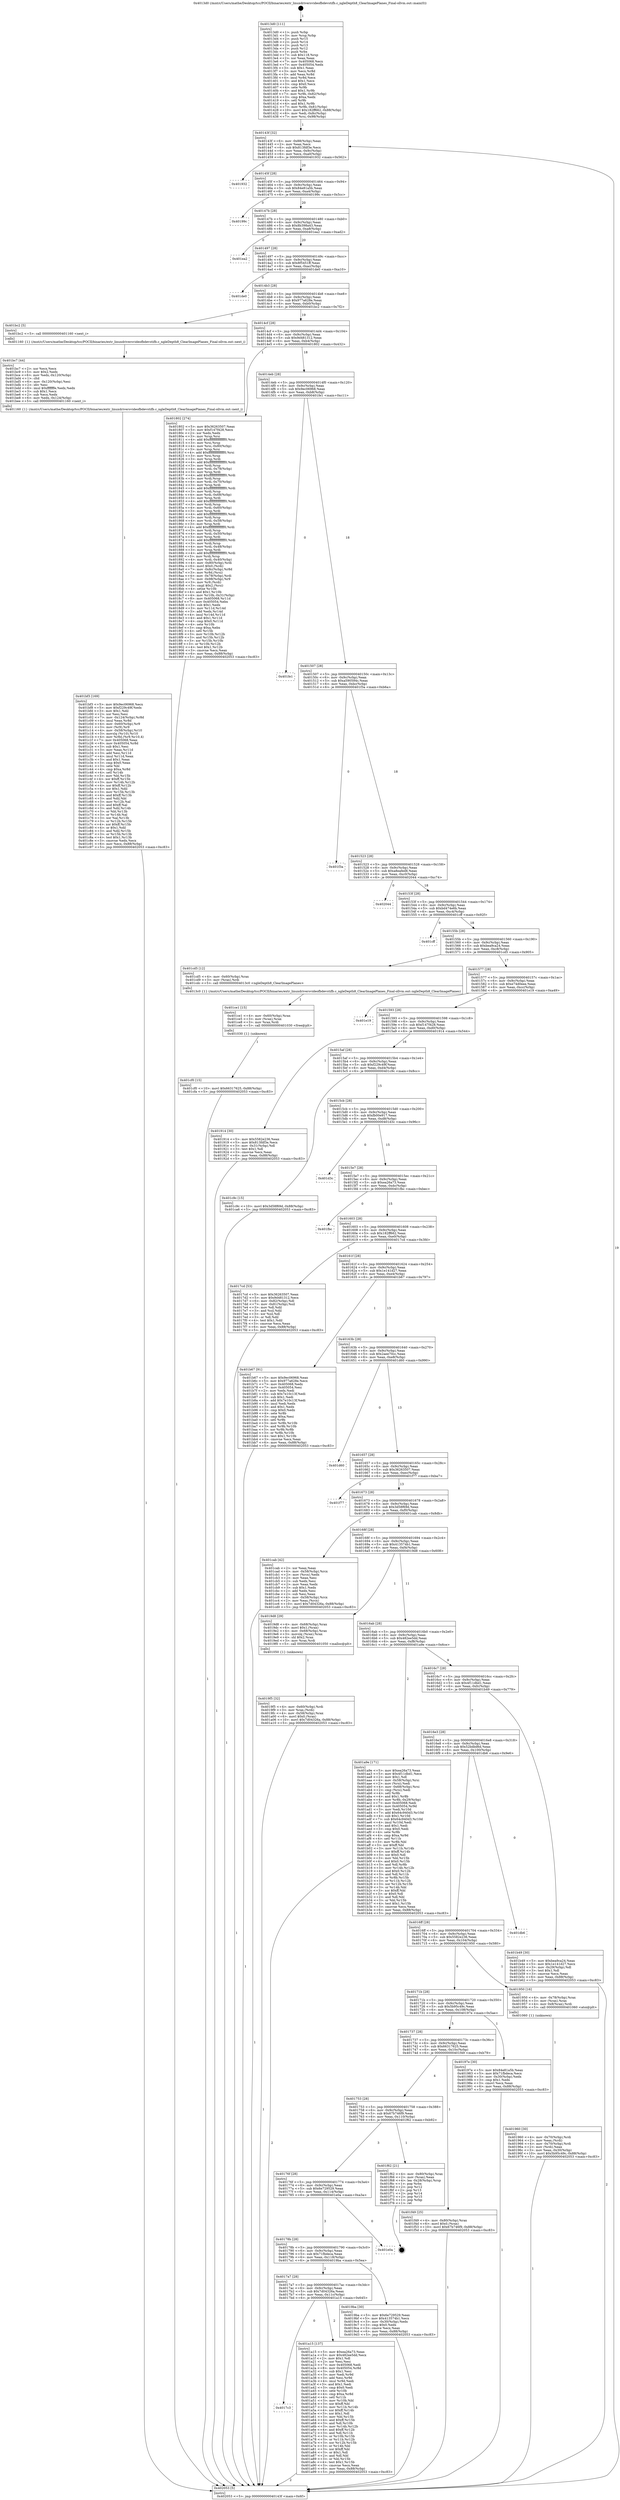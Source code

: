 digraph "0x4013d0" {
  label = "0x4013d0 (/mnt/c/Users/mathe/Desktop/tcc/POCII/binaries/extr_linuxdriversvideofbdevstifb.c_ngleDepth8_ClearImagePlanes_Final-ollvm.out::main(0))"
  labelloc = "t"
  node[shape=record]

  Entry [label="",width=0.3,height=0.3,shape=circle,fillcolor=black,style=filled]
  "0x40143f" [label="{
     0x40143f [32]\l
     | [instrs]\l
     &nbsp;&nbsp;0x40143f \<+6\>: mov -0x88(%rbp),%eax\l
     &nbsp;&nbsp;0x401445 \<+2\>: mov %eax,%ecx\l
     &nbsp;&nbsp;0x401447 \<+6\>: sub $0x813fdf3e,%ecx\l
     &nbsp;&nbsp;0x40144d \<+6\>: mov %eax,-0x9c(%rbp)\l
     &nbsp;&nbsp;0x401453 \<+6\>: mov %ecx,-0xa0(%rbp)\l
     &nbsp;&nbsp;0x401459 \<+6\>: je 0000000000401932 \<main+0x562\>\l
  }"]
  "0x401932" [label="{
     0x401932\l
  }", style=dashed]
  "0x40145f" [label="{
     0x40145f [28]\l
     | [instrs]\l
     &nbsp;&nbsp;0x40145f \<+5\>: jmp 0000000000401464 \<main+0x94\>\l
     &nbsp;&nbsp;0x401464 \<+6\>: mov -0x9c(%rbp),%eax\l
     &nbsp;&nbsp;0x40146a \<+5\>: sub $0x84e81a5b,%eax\l
     &nbsp;&nbsp;0x40146f \<+6\>: mov %eax,-0xa4(%rbp)\l
     &nbsp;&nbsp;0x401475 \<+6\>: je 000000000040199c \<main+0x5cc\>\l
  }"]
  Exit [label="",width=0.3,height=0.3,shape=circle,fillcolor=black,style=filled,peripheries=2]
  "0x40199c" [label="{
     0x40199c\l
  }", style=dashed]
  "0x40147b" [label="{
     0x40147b [28]\l
     | [instrs]\l
     &nbsp;&nbsp;0x40147b \<+5\>: jmp 0000000000401480 \<main+0xb0\>\l
     &nbsp;&nbsp;0x401480 \<+6\>: mov -0x9c(%rbp),%eax\l
     &nbsp;&nbsp;0x401486 \<+5\>: sub $0x8b398a43,%eax\l
     &nbsp;&nbsp;0x40148b \<+6\>: mov %eax,-0xa8(%rbp)\l
     &nbsp;&nbsp;0x401491 \<+6\>: je 0000000000401ea2 \<main+0xad2\>\l
  }"]
  "0x401cf0" [label="{
     0x401cf0 [15]\l
     | [instrs]\l
     &nbsp;&nbsp;0x401cf0 \<+10\>: movl $0x66317625,-0x88(%rbp)\l
     &nbsp;&nbsp;0x401cfa \<+5\>: jmp 0000000000402053 \<main+0xc83\>\l
  }"]
  "0x401ea2" [label="{
     0x401ea2\l
  }", style=dashed]
  "0x401497" [label="{
     0x401497 [28]\l
     | [instrs]\l
     &nbsp;&nbsp;0x401497 \<+5\>: jmp 000000000040149c \<main+0xcc\>\l
     &nbsp;&nbsp;0x40149c \<+6\>: mov -0x9c(%rbp),%eax\l
     &nbsp;&nbsp;0x4014a2 \<+5\>: sub $0x8f5451ff,%eax\l
     &nbsp;&nbsp;0x4014a7 \<+6\>: mov %eax,-0xac(%rbp)\l
     &nbsp;&nbsp;0x4014ad \<+6\>: je 0000000000401de0 \<main+0xa10\>\l
  }"]
  "0x401ce1" [label="{
     0x401ce1 [15]\l
     | [instrs]\l
     &nbsp;&nbsp;0x401ce1 \<+4\>: mov -0x60(%rbp),%rax\l
     &nbsp;&nbsp;0x401ce5 \<+3\>: mov (%rax),%rax\l
     &nbsp;&nbsp;0x401ce8 \<+3\>: mov %rax,%rdi\l
     &nbsp;&nbsp;0x401ceb \<+5\>: call 0000000000401030 \<free@plt\>\l
     | [calls]\l
     &nbsp;&nbsp;0x401030 \{1\} (unknown)\l
  }"]
  "0x401de0" [label="{
     0x401de0\l
  }", style=dashed]
  "0x4014b3" [label="{
     0x4014b3 [28]\l
     | [instrs]\l
     &nbsp;&nbsp;0x4014b3 \<+5\>: jmp 00000000004014b8 \<main+0xe8\>\l
     &nbsp;&nbsp;0x4014b8 \<+6\>: mov -0x9c(%rbp),%eax\l
     &nbsp;&nbsp;0x4014be \<+5\>: sub $0x977a628e,%eax\l
     &nbsp;&nbsp;0x4014c3 \<+6\>: mov %eax,-0xb0(%rbp)\l
     &nbsp;&nbsp;0x4014c9 \<+6\>: je 0000000000401bc2 \<main+0x7f2\>\l
  }"]
  "0x401bf3" [label="{
     0x401bf3 [169]\l
     | [instrs]\l
     &nbsp;&nbsp;0x401bf3 \<+5\>: mov $0x9ec06968,%ecx\l
     &nbsp;&nbsp;0x401bf8 \<+5\>: mov $0xf229c49f,%edx\l
     &nbsp;&nbsp;0x401bfd \<+3\>: mov $0x1,%dil\l
     &nbsp;&nbsp;0x401c00 \<+2\>: xor %esi,%esi\l
     &nbsp;&nbsp;0x401c02 \<+7\>: mov -0x124(%rbp),%r8d\l
     &nbsp;&nbsp;0x401c09 \<+4\>: imul %eax,%r8d\l
     &nbsp;&nbsp;0x401c0d \<+4\>: mov -0x60(%rbp),%r9\l
     &nbsp;&nbsp;0x401c11 \<+3\>: mov (%r9),%r9\l
     &nbsp;&nbsp;0x401c14 \<+4\>: mov -0x58(%rbp),%r10\l
     &nbsp;&nbsp;0x401c18 \<+3\>: movslq (%r10),%r10\l
     &nbsp;&nbsp;0x401c1b \<+4\>: mov %r8d,(%r9,%r10,4)\l
     &nbsp;&nbsp;0x401c1f \<+7\>: mov 0x405068,%eax\l
     &nbsp;&nbsp;0x401c26 \<+8\>: mov 0x405054,%r8d\l
     &nbsp;&nbsp;0x401c2e \<+3\>: sub $0x1,%esi\l
     &nbsp;&nbsp;0x401c31 \<+3\>: mov %eax,%r11d\l
     &nbsp;&nbsp;0x401c34 \<+3\>: add %esi,%r11d\l
     &nbsp;&nbsp;0x401c37 \<+4\>: imul %r11d,%eax\l
     &nbsp;&nbsp;0x401c3b \<+3\>: and $0x1,%eax\l
     &nbsp;&nbsp;0x401c3e \<+3\>: cmp $0x0,%eax\l
     &nbsp;&nbsp;0x401c41 \<+3\>: sete %bl\l
     &nbsp;&nbsp;0x401c44 \<+4\>: cmp $0xa,%r8d\l
     &nbsp;&nbsp;0x401c48 \<+4\>: setl %r14b\l
     &nbsp;&nbsp;0x401c4c \<+3\>: mov %bl,%r15b\l
     &nbsp;&nbsp;0x401c4f \<+4\>: xor $0xff,%r15b\l
     &nbsp;&nbsp;0x401c53 \<+3\>: mov %r14b,%r12b\l
     &nbsp;&nbsp;0x401c56 \<+4\>: xor $0xff,%r12b\l
     &nbsp;&nbsp;0x401c5a \<+4\>: xor $0x1,%dil\l
     &nbsp;&nbsp;0x401c5e \<+3\>: mov %r15b,%r13b\l
     &nbsp;&nbsp;0x401c61 \<+4\>: and $0xff,%r13b\l
     &nbsp;&nbsp;0x401c65 \<+3\>: and %dil,%bl\l
     &nbsp;&nbsp;0x401c68 \<+3\>: mov %r12b,%al\l
     &nbsp;&nbsp;0x401c6b \<+2\>: and $0xff,%al\l
     &nbsp;&nbsp;0x401c6d \<+3\>: and %dil,%r14b\l
     &nbsp;&nbsp;0x401c70 \<+3\>: or %bl,%r13b\l
     &nbsp;&nbsp;0x401c73 \<+3\>: or %r14b,%al\l
     &nbsp;&nbsp;0x401c76 \<+3\>: xor %al,%r13b\l
     &nbsp;&nbsp;0x401c79 \<+3\>: or %r12b,%r15b\l
     &nbsp;&nbsp;0x401c7c \<+4\>: xor $0xff,%r15b\l
     &nbsp;&nbsp;0x401c80 \<+4\>: or $0x1,%dil\l
     &nbsp;&nbsp;0x401c84 \<+3\>: and %dil,%r15b\l
     &nbsp;&nbsp;0x401c87 \<+3\>: or %r15b,%r13b\l
     &nbsp;&nbsp;0x401c8a \<+4\>: test $0x1,%r13b\l
     &nbsp;&nbsp;0x401c8e \<+3\>: cmovne %edx,%ecx\l
     &nbsp;&nbsp;0x401c91 \<+6\>: mov %ecx,-0x88(%rbp)\l
     &nbsp;&nbsp;0x401c97 \<+5\>: jmp 0000000000402053 \<main+0xc83\>\l
  }"]
  "0x401bc2" [label="{
     0x401bc2 [5]\l
     | [instrs]\l
     &nbsp;&nbsp;0x401bc2 \<+5\>: call 0000000000401160 \<next_i\>\l
     | [calls]\l
     &nbsp;&nbsp;0x401160 \{1\} (/mnt/c/Users/mathe/Desktop/tcc/POCII/binaries/extr_linuxdriversvideofbdevstifb.c_ngleDepth8_ClearImagePlanes_Final-ollvm.out::next_i)\l
  }"]
  "0x4014cf" [label="{
     0x4014cf [28]\l
     | [instrs]\l
     &nbsp;&nbsp;0x4014cf \<+5\>: jmp 00000000004014d4 \<main+0x104\>\l
     &nbsp;&nbsp;0x4014d4 \<+6\>: mov -0x9c(%rbp),%eax\l
     &nbsp;&nbsp;0x4014da \<+5\>: sub $0x9d481312,%eax\l
     &nbsp;&nbsp;0x4014df \<+6\>: mov %eax,-0xb4(%rbp)\l
     &nbsp;&nbsp;0x4014e5 \<+6\>: je 0000000000401802 \<main+0x432\>\l
  }"]
  "0x401bc7" [label="{
     0x401bc7 [44]\l
     | [instrs]\l
     &nbsp;&nbsp;0x401bc7 \<+2\>: xor %ecx,%ecx\l
     &nbsp;&nbsp;0x401bc9 \<+5\>: mov $0x2,%edx\l
     &nbsp;&nbsp;0x401bce \<+6\>: mov %edx,-0x120(%rbp)\l
     &nbsp;&nbsp;0x401bd4 \<+1\>: cltd\l
     &nbsp;&nbsp;0x401bd5 \<+6\>: mov -0x120(%rbp),%esi\l
     &nbsp;&nbsp;0x401bdb \<+2\>: idiv %esi\l
     &nbsp;&nbsp;0x401bdd \<+6\>: imul $0xfffffffe,%edx,%edx\l
     &nbsp;&nbsp;0x401be3 \<+3\>: sub $0x1,%ecx\l
     &nbsp;&nbsp;0x401be6 \<+2\>: sub %ecx,%edx\l
     &nbsp;&nbsp;0x401be8 \<+6\>: mov %edx,-0x124(%rbp)\l
     &nbsp;&nbsp;0x401bee \<+5\>: call 0000000000401160 \<next_i\>\l
     | [calls]\l
     &nbsp;&nbsp;0x401160 \{1\} (/mnt/c/Users/mathe/Desktop/tcc/POCII/binaries/extr_linuxdriversvideofbdevstifb.c_ngleDepth8_ClearImagePlanes_Final-ollvm.out::next_i)\l
  }"]
  "0x401802" [label="{
     0x401802 [274]\l
     | [instrs]\l
     &nbsp;&nbsp;0x401802 \<+5\>: mov $0x36263507,%eax\l
     &nbsp;&nbsp;0x401807 \<+5\>: mov $0xf147f428,%ecx\l
     &nbsp;&nbsp;0x40180c \<+2\>: xor %edx,%edx\l
     &nbsp;&nbsp;0x40180e \<+3\>: mov %rsp,%rsi\l
     &nbsp;&nbsp;0x401811 \<+4\>: add $0xfffffffffffffff0,%rsi\l
     &nbsp;&nbsp;0x401815 \<+3\>: mov %rsi,%rsp\l
     &nbsp;&nbsp;0x401818 \<+4\>: mov %rsi,-0x80(%rbp)\l
     &nbsp;&nbsp;0x40181c \<+3\>: mov %rsp,%rsi\l
     &nbsp;&nbsp;0x40181f \<+4\>: add $0xfffffffffffffff0,%rsi\l
     &nbsp;&nbsp;0x401823 \<+3\>: mov %rsi,%rsp\l
     &nbsp;&nbsp;0x401826 \<+3\>: mov %rsp,%rdi\l
     &nbsp;&nbsp;0x401829 \<+4\>: add $0xfffffffffffffff0,%rdi\l
     &nbsp;&nbsp;0x40182d \<+3\>: mov %rdi,%rsp\l
     &nbsp;&nbsp;0x401830 \<+4\>: mov %rdi,-0x78(%rbp)\l
     &nbsp;&nbsp;0x401834 \<+3\>: mov %rsp,%rdi\l
     &nbsp;&nbsp;0x401837 \<+4\>: add $0xfffffffffffffff0,%rdi\l
     &nbsp;&nbsp;0x40183b \<+3\>: mov %rdi,%rsp\l
     &nbsp;&nbsp;0x40183e \<+4\>: mov %rdi,-0x70(%rbp)\l
     &nbsp;&nbsp;0x401842 \<+3\>: mov %rsp,%rdi\l
     &nbsp;&nbsp;0x401845 \<+4\>: add $0xfffffffffffffff0,%rdi\l
     &nbsp;&nbsp;0x401849 \<+3\>: mov %rdi,%rsp\l
     &nbsp;&nbsp;0x40184c \<+4\>: mov %rdi,-0x68(%rbp)\l
     &nbsp;&nbsp;0x401850 \<+3\>: mov %rsp,%rdi\l
     &nbsp;&nbsp;0x401853 \<+4\>: add $0xfffffffffffffff0,%rdi\l
     &nbsp;&nbsp;0x401857 \<+3\>: mov %rdi,%rsp\l
     &nbsp;&nbsp;0x40185a \<+4\>: mov %rdi,-0x60(%rbp)\l
     &nbsp;&nbsp;0x40185e \<+3\>: mov %rsp,%rdi\l
     &nbsp;&nbsp;0x401861 \<+4\>: add $0xfffffffffffffff0,%rdi\l
     &nbsp;&nbsp;0x401865 \<+3\>: mov %rdi,%rsp\l
     &nbsp;&nbsp;0x401868 \<+4\>: mov %rdi,-0x58(%rbp)\l
     &nbsp;&nbsp;0x40186c \<+3\>: mov %rsp,%rdi\l
     &nbsp;&nbsp;0x40186f \<+4\>: add $0xfffffffffffffff0,%rdi\l
     &nbsp;&nbsp;0x401873 \<+3\>: mov %rdi,%rsp\l
     &nbsp;&nbsp;0x401876 \<+4\>: mov %rdi,-0x50(%rbp)\l
     &nbsp;&nbsp;0x40187a \<+3\>: mov %rsp,%rdi\l
     &nbsp;&nbsp;0x40187d \<+4\>: add $0xfffffffffffffff0,%rdi\l
     &nbsp;&nbsp;0x401881 \<+3\>: mov %rdi,%rsp\l
     &nbsp;&nbsp;0x401884 \<+4\>: mov %rdi,-0x48(%rbp)\l
     &nbsp;&nbsp;0x401888 \<+3\>: mov %rsp,%rdi\l
     &nbsp;&nbsp;0x40188b \<+4\>: add $0xfffffffffffffff0,%rdi\l
     &nbsp;&nbsp;0x40188f \<+3\>: mov %rdi,%rsp\l
     &nbsp;&nbsp;0x401892 \<+4\>: mov %rdi,-0x40(%rbp)\l
     &nbsp;&nbsp;0x401896 \<+4\>: mov -0x80(%rbp),%rdi\l
     &nbsp;&nbsp;0x40189a \<+6\>: movl $0x0,(%rdi)\l
     &nbsp;&nbsp;0x4018a0 \<+7\>: mov -0x8c(%rbp),%r8d\l
     &nbsp;&nbsp;0x4018a7 \<+3\>: mov %r8d,(%rsi)\l
     &nbsp;&nbsp;0x4018aa \<+4\>: mov -0x78(%rbp),%rdi\l
     &nbsp;&nbsp;0x4018ae \<+7\>: mov -0x98(%rbp),%r9\l
     &nbsp;&nbsp;0x4018b5 \<+3\>: mov %r9,(%rdi)\l
     &nbsp;&nbsp;0x4018b8 \<+3\>: cmpl $0x2,(%rsi)\l
     &nbsp;&nbsp;0x4018bb \<+4\>: setne %r10b\l
     &nbsp;&nbsp;0x4018bf \<+4\>: and $0x1,%r10b\l
     &nbsp;&nbsp;0x4018c3 \<+4\>: mov %r10b,-0x31(%rbp)\l
     &nbsp;&nbsp;0x4018c7 \<+8\>: mov 0x405068,%r11d\l
     &nbsp;&nbsp;0x4018cf \<+7\>: mov 0x405054,%ebx\l
     &nbsp;&nbsp;0x4018d6 \<+3\>: sub $0x1,%edx\l
     &nbsp;&nbsp;0x4018d9 \<+3\>: mov %r11d,%r14d\l
     &nbsp;&nbsp;0x4018dc \<+3\>: add %edx,%r14d\l
     &nbsp;&nbsp;0x4018df \<+4\>: imul %r14d,%r11d\l
     &nbsp;&nbsp;0x4018e3 \<+4\>: and $0x1,%r11d\l
     &nbsp;&nbsp;0x4018e7 \<+4\>: cmp $0x0,%r11d\l
     &nbsp;&nbsp;0x4018eb \<+4\>: sete %r10b\l
     &nbsp;&nbsp;0x4018ef \<+3\>: cmp $0xa,%ebx\l
     &nbsp;&nbsp;0x4018f2 \<+4\>: setl %r15b\l
     &nbsp;&nbsp;0x4018f6 \<+3\>: mov %r10b,%r12b\l
     &nbsp;&nbsp;0x4018f9 \<+3\>: and %r15b,%r12b\l
     &nbsp;&nbsp;0x4018fc \<+3\>: xor %r15b,%r10b\l
     &nbsp;&nbsp;0x4018ff \<+3\>: or %r10b,%r12b\l
     &nbsp;&nbsp;0x401902 \<+4\>: test $0x1,%r12b\l
     &nbsp;&nbsp;0x401906 \<+3\>: cmovne %ecx,%eax\l
     &nbsp;&nbsp;0x401909 \<+6\>: mov %eax,-0x88(%rbp)\l
     &nbsp;&nbsp;0x40190f \<+5\>: jmp 0000000000402053 \<main+0xc83\>\l
  }"]
  "0x4014eb" [label="{
     0x4014eb [28]\l
     | [instrs]\l
     &nbsp;&nbsp;0x4014eb \<+5\>: jmp 00000000004014f0 \<main+0x120\>\l
     &nbsp;&nbsp;0x4014f0 \<+6\>: mov -0x9c(%rbp),%eax\l
     &nbsp;&nbsp;0x4014f6 \<+5\>: sub $0x9ec06968,%eax\l
     &nbsp;&nbsp;0x4014fb \<+6\>: mov %eax,-0xb8(%rbp)\l
     &nbsp;&nbsp;0x401501 \<+6\>: je 0000000000401fe1 \<main+0xc11\>\l
  }"]
  "0x4017c3" [label="{
     0x4017c3\l
  }", style=dashed]
  "0x401fe1" [label="{
     0x401fe1\l
  }", style=dashed]
  "0x401507" [label="{
     0x401507 [28]\l
     | [instrs]\l
     &nbsp;&nbsp;0x401507 \<+5\>: jmp 000000000040150c \<main+0x13c\>\l
     &nbsp;&nbsp;0x40150c \<+6\>: mov -0x9c(%rbp),%eax\l
     &nbsp;&nbsp;0x401512 \<+5\>: sub $0xa590594c,%eax\l
     &nbsp;&nbsp;0x401517 \<+6\>: mov %eax,-0xbc(%rbp)\l
     &nbsp;&nbsp;0x40151d \<+6\>: je 0000000000401f3a \<main+0xb6a\>\l
  }"]
  "0x401a15" [label="{
     0x401a15 [137]\l
     | [instrs]\l
     &nbsp;&nbsp;0x401a15 \<+5\>: mov $0xea26a73,%eax\l
     &nbsp;&nbsp;0x401a1a \<+5\>: mov $0x482ee5dd,%ecx\l
     &nbsp;&nbsp;0x401a1f \<+2\>: mov $0x1,%dl\l
     &nbsp;&nbsp;0x401a21 \<+2\>: xor %esi,%esi\l
     &nbsp;&nbsp;0x401a23 \<+7\>: mov 0x405068,%edi\l
     &nbsp;&nbsp;0x401a2a \<+8\>: mov 0x405054,%r8d\l
     &nbsp;&nbsp;0x401a32 \<+3\>: sub $0x1,%esi\l
     &nbsp;&nbsp;0x401a35 \<+3\>: mov %edi,%r9d\l
     &nbsp;&nbsp;0x401a38 \<+3\>: add %esi,%r9d\l
     &nbsp;&nbsp;0x401a3b \<+4\>: imul %r9d,%edi\l
     &nbsp;&nbsp;0x401a3f \<+3\>: and $0x1,%edi\l
     &nbsp;&nbsp;0x401a42 \<+3\>: cmp $0x0,%edi\l
     &nbsp;&nbsp;0x401a45 \<+4\>: sete %r10b\l
     &nbsp;&nbsp;0x401a49 \<+4\>: cmp $0xa,%r8d\l
     &nbsp;&nbsp;0x401a4d \<+4\>: setl %r11b\l
     &nbsp;&nbsp;0x401a51 \<+3\>: mov %r10b,%bl\l
     &nbsp;&nbsp;0x401a54 \<+3\>: xor $0xff,%bl\l
     &nbsp;&nbsp;0x401a57 \<+3\>: mov %r11b,%r14b\l
     &nbsp;&nbsp;0x401a5a \<+4\>: xor $0xff,%r14b\l
     &nbsp;&nbsp;0x401a5e \<+3\>: xor $0x1,%dl\l
     &nbsp;&nbsp;0x401a61 \<+3\>: mov %bl,%r15b\l
     &nbsp;&nbsp;0x401a64 \<+4\>: and $0xff,%r15b\l
     &nbsp;&nbsp;0x401a68 \<+3\>: and %dl,%r10b\l
     &nbsp;&nbsp;0x401a6b \<+3\>: mov %r14b,%r12b\l
     &nbsp;&nbsp;0x401a6e \<+4\>: and $0xff,%r12b\l
     &nbsp;&nbsp;0x401a72 \<+3\>: and %dl,%r11b\l
     &nbsp;&nbsp;0x401a75 \<+3\>: or %r10b,%r15b\l
     &nbsp;&nbsp;0x401a78 \<+3\>: or %r11b,%r12b\l
     &nbsp;&nbsp;0x401a7b \<+3\>: xor %r12b,%r15b\l
     &nbsp;&nbsp;0x401a7e \<+3\>: or %r14b,%bl\l
     &nbsp;&nbsp;0x401a81 \<+3\>: xor $0xff,%bl\l
     &nbsp;&nbsp;0x401a84 \<+3\>: or $0x1,%dl\l
     &nbsp;&nbsp;0x401a87 \<+2\>: and %dl,%bl\l
     &nbsp;&nbsp;0x401a89 \<+3\>: or %bl,%r15b\l
     &nbsp;&nbsp;0x401a8c \<+4\>: test $0x1,%r15b\l
     &nbsp;&nbsp;0x401a90 \<+3\>: cmovne %ecx,%eax\l
     &nbsp;&nbsp;0x401a93 \<+6\>: mov %eax,-0x88(%rbp)\l
     &nbsp;&nbsp;0x401a99 \<+5\>: jmp 0000000000402053 \<main+0xc83\>\l
  }"]
  "0x401f3a" [label="{
     0x401f3a\l
  }", style=dashed]
  "0x401523" [label="{
     0x401523 [28]\l
     | [instrs]\l
     &nbsp;&nbsp;0x401523 \<+5\>: jmp 0000000000401528 \<main+0x158\>\l
     &nbsp;&nbsp;0x401528 \<+6\>: mov -0x9c(%rbp),%eax\l
     &nbsp;&nbsp;0x40152e \<+5\>: sub $0xa8eafed8,%eax\l
     &nbsp;&nbsp;0x401533 \<+6\>: mov %eax,-0xc0(%rbp)\l
     &nbsp;&nbsp;0x401539 \<+6\>: je 0000000000402044 \<main+0xc74\>\l
  }"]
  "0x4019f5" [label="{
     0x4019f5 [32]\l
     | [instrs]\l
     &nbsp;&nbsp;0x4019f5 \<+4\>: mov -0x60(%rbp),%rdi\l
     &nbsp;&nbsp;0x4019f9 \<+3\>: mov %rax,(%rdi)\l
     &nbsp;&nbsp;0x4019fc \<+4\>: mov -0x58(%rbp),%rax\l
     &nbsp;&nbsp;0x401a00 \<+6\>: movl $0x0,(%rax)\l
     &nbsp;&nbsp;0x401a06 \<+10\>: movl $0x7d04326a,-0x88(%rbp)\l
     &nbsp;&nbsp;0x401a10 \<+5\>: jmp 0000000000402053 \<main+0xc83\>\l
  }"]
  "0x402044" [label="{
     0x402044\l
  }", style=dashed]
  "0x40153f" [label="{
     0x40153f [28]\l
     | [instrs]\l
     &nbsp;&nbsp;0x40153f \<+5\>: jmp 0000000000401544 \<main+0x174\>\l
     &nbsp;&nbsp;0x401544 \<+6\>: mov -0x9c(%rbp),%eax\l
     &nbsp;&nbsp;0x40154a \<+5\>: sub $0xbd474e6b,%eax\l
     &nbsp;&nbsp;0x40154f \<+6\>: mov %eax,-0xc4(%rbp)\l
     &nbsp;&nbsp;0x401555 \<+6\>: je 0000000000401cff \<main+0x92f\>\l
  }"]
  "0x4017a7" [label="{
     0x4017a7 [28]\l
     | [instrs]\l
     &nbsp;&nbsp;0x4017a7 \<+5\>: jmp 00000000004017ac \<main+0x3dc\>\l
     &nbsp;&nbsp;0x4017ac \<+6\>: mov -0x9c(%rbp),%eax\l
     &nbsp;&nbsp;0x4017b2 \<+5\>: sub $0x7d04326a,%eax\l
     &nbsp;&nbsp;0x4017b7 \<+6\>: mov %eax,-0x11c(%rbp)\l
     &nbsp;&nbsp;0x4017bd \<+6\>: je 0000000000401a15 \<main+0x645\>\l
  }"]
  "0x401cff" [label="{
     0x401cff\l
  }", style=dashed]
  "0x40155b" [label="{
     0x40155b [28]\l
     | [instrs]\l
     &nbsp;&nbsp;0x40155b \<+5\>: jmp 0000000000401560 \<main+0x190\>\l
     &nbsp;&nbsp;0x401560 \<+6\>: mov -0x9c(%rbp),%eax\l
     &nbsp;&nbsp;0x401566 \<+5\>: sub $0xbea9ca24,%eax\l
     &nbsp;&nbsp;0x40156b \<+6\>: mov %eax,-0xc8(%rbp)\l
     &nbsp;&nbsp;0x401571 \<+6\>: je 0000000000401cd5 \<main+0x905\>\l
  }"]
  "0x4019ba" [label="{
     0x4019ba [30]\l
     | [instrs]\l
     &nbsp;&nbsp;0x4019ba \<+5\>: mov $0x6e729529,%eax\l
     &nbsp;&nbsp;0x4019bf \<+5\>: mov $0x413574b1,%ecx\l
     &nbsp;&nbsp;0x4019c4 \<+3\>: mov -0x30(%rbp),%edx\l
     &nbsp;&nbsp;0x4019c7 \<+3\>: cmp $0x0,%edx\l
     &nbsp;&nbsp;0x4019ca \<+3\>: cmove %ecx,%eax\l
     &nbsp;&nbsp;0x4019cd \<+6\>: mov %eax,-0x88(%rbp)\l
     &nbsp;&nbsp;0x4019d3 \<+5\>: jmp 0000000000402053 \<main+0xc83\>\l
  }"]
  "0x401cd5" [label="{
     0x401cd5 [12]\l
     | [instrs]\l
     &nbsp;&nbsp;0x401cd5 \<+4\>: mov -0x60(%rbp),%rax\l
     &nbsp;&nbsp;0x401cd9 \<+3\>: mov (%rax),%rdi\l
     &nbsp;&nbsp;0x401cdc \<+5\>: call 00000000004013c0 \<ngleDepth8_ClearImagePlanes\>\l
     | [calls]\l
     &nbsp;&nbsp;0x4013c0 \{1\} (/mnt/c/Users/mathe/Desktop/tcc/POCII/binaries/extr_linuxdriversvideofbdevstifb.c_ngleDepth8_ClearImagePlanes_Final-ollvm.out::ngleDepth8_ClearImagePlanes)\l
  }"]
  "0x401577" [label="{
     0x401577 [28]\l
     | [instrs]\l
     &nbsp;&nbsp;0x401577 \<+5\>: jmp 000000000040157c \<main+0x1ac\>\l
     &nbsp;&nbsp;0x40157c \<+6\>: mov -0x9c(%rbp),%eax\l
     &nbsp;&nbsp;0x401582 \<+5\>: sub $0xe74d0eee,%eax\l
     &nbsp;&nbsp;0x401587 \<+6\>: mov %eax,-0xcc(%rbp)\l
     &nbsp;&nbsp;0x40158d \<+6\>: je 0000000000401e19 \<main+0xa49\>\l
  }"]
  "0x40178b" [label="{
     0x40178b [28]\l
     | [instrs]\l
     &nbsp;&nbsp;0x40178b \<+5\>: jmp 0000000000401790 \<main+0x3c0\>\l
     &nbsp;&nbsp;0x401790 \<+6\>: mov -0x9c(%rbp),%eax\l
     &nbsp;&nbsp;0x401796 \<+5\>: sub $0x71fbdeca,%eax\l
     &nbsp;&nbsp;0x40179b \<+6\>: mov %eax,-0x118(%rbp)\l
     &nbsp;&nbsp;0x4017a1 \<+6\>: je 00000000004019ba \<main+0x5ea\>\l
  }"]
  "0x401e19" [label="{
     0x401e19\l
  }", style=dashed]
  "0x401593" [label="{
     0x401593 [28]\l
     | [instrs]\l
     &nbsp;&nbsp;0x401593 \<+5\>: jmp 0000000000401598 \<main+0x1c8\>\l
     &nbsp;&nbsp;0x401598 \<+6\>: mov -0x9c(%rbp),%eax\l
     &nbsp;&nbsp;0x40159e \<+5\>: sub $0xf147f428,%eax\l
     &nbsp;&nbsp;0x4015a3 \<+6\>: mov %eax,-0xd0(%rbp)\l
     &nbsp;&nbsp;0x4015a9 \<+6\>: je 0000000000401914 \<main+0x544\>\l
  }"]
  "0x401e0a" [label="{
     0x401e0a\l
  }", style=dashed]
  "0x401914" [label="{
     0x401914 [30]\l
     | [instrs]\l
     &nbsp;&nbsp;0x401914 \<+5\>: mov $0x5582e236,%eax\l
     &nbsp;&nbsp;0x401919 \<+5\>: mov $0x813fdf3e,%ecx\l
     &nbsp;&nbsp;0x40191e \<+3\>: mov -0x31(%rbp),%dl\l
     &nbsp;&nbsp;0x401921 \<+3\>: test $0x1,%dl\l
     &nbsp;&nbsp;0x401924 \<+3\>: cmovne %ecx,%eax\l
     &nbsp;&nbsp;0x401927 \<+6\>: mov %eax,-0x88(%rbp)\l
     &nbsp;&nbsp;0x40192d \<+5\>: jmp 0000000000402053 \<main+0xc83\>\l
  }"]
  "0x4015af" [label="{
     0x4015af [28]\l
     | [instrs]\l
     &nbsp;&nbsp;0x4015af \<+5\>: jmp 00000000004015b4 \<main+0x1e4\>\l
     &nbsp;&nbsp;0x4015b4 \<+6\>: mov -0x9c(%rbp),%eax\l
     &nbsp;&nbsp;0x4015ba \<+5\>: sub $0xf229c49f,%eax\l
     &nbsp;&nbsp;0x4015bf \<+6\>: mov %eax,-0xd4(%rbp)\l
     &nbsp;&nbsp;0x4015c5 \<+6\>: je 0000000000401c9c \<main+0x8cc\>\l
  }"]
  "0x40176f" [label="{
     0x40176f [28]\l
     | [instrs]\l
     &nbsp;&nbsp;0x40176f \<+5\>: jmp 0000000000401774 \<main+0x3a4\>\l
     &nbsp;&nbsp;0x401774 \<+6\>: mov -0x9c(%rbp),%eax\l
     &nbsp;&nbsp;0x40177a \<+5\>: sub $0x6e729529,%eax\l
     &nbsp;&nbsp;0x40177f \<+6\>: mov %eax,-0x114(%rbp)\l
     &nbsp;&nbsp;0x401785 \<+6\>: je 0000000000401e0a \<main+0xa3a\>\l
  }"]
  "0x401c9c" [label="{
     0x401c9c [15]\l
     | [instrs]\l
     &nbsp;&nbsp;0x401c9c \<+10\>: movl $0x3d58f69d,-0x88(%rbp)\l
     &nbsp;&nbsp;0x401ca6 \<+5\>: jmp 0000000000402053 \<main+0xc83\>\l
  }"]
  "0x4015cb" [label="{
     0x4015cb [28]\l
     | [instrs]\l
     &nbsp;&nbsp;0x4015cb \<+5\>: jmp 00000000004015d0 \<main+0x200\>\l
     &nbsp;&nbsp;0x4015d0 \<+6\>: mov -0x9c(%rbp),%eax\l
     &nbsp;&nbsp;0x4015d6 \<+5\>: sub $0xfb00e917,%eax\l
     &nbsp;&nbsp;0x4015db \<+6\>: mov %eax,-0xd8(%rbp)\l
     &nbsp;&nbsp;0x4015e1 \<+6\>: je 0000000000401d3c \<main+0x96c\>\l
  }"]
  "0x401f62" [label="{
     0x401f62 [21]\l
     | [instrs]\l
     &nbsp;&nbsp;0x401f62 \<+4\>: mov -0x80(%rbp),%rax\l
     &nbsp;&nbsp;0x401f66 \<+2\>: mov (%rax),%eax\l
     &nbsp;&nbsp;0x401f68 \<+4\>: lea -0x28(%rbp),%rsp\l
     &nbsp;&nbsp;0x401f6c \<+1\>: pop %rbx\l
     &nbsp;&nbsp;0x401f6d \<+2\>: pop %r12\l
     &nbsp;&nbsp;0x401f6f \<+2\>: pop %r13\l
     &nbsp;&nbsp;0x401f71 \<+2\>: pop %r14\l
     &nbsp;&nbsp;0x401f73 \<+2\>: pop %r15\l
     &nbsp;&nbsp;0x401f75 \<+1\>: pop %rbp\l
     &nbsp;&nbsp;0x401f76 \<+1\>: ret\l
  }"]
  "0x401d3c" [label="{
     0x401d3c\l
  }", style=dashed]
  "0x4015e7" [label="{
     0x4015e7 [28]\l
     | [instrs]\l
     &nbsp;&nbsp;0x4015e7 \<+5\>: jmp 00000000004015ec \<main+0x21c\>\l
     &nbsp;&nbsp;0x4015ec \<+6\>: mov -0x9c(%rbp),%eax\l
     &nbsp;&nbsp;0x4015f2 \<+5\>: sub $0xea26a73,%eax\l
     &nbsp;&nbsp;0x4015f7 \<+6\>: mov %eax,-0xdc(%rbp)\l
     &nbsp;&nbsp;0x4015fd \<+6\>: je 0000000000401fbc \<main+0xbec\>\l
  }"]
  "0x401753" [label="{
     0x401753 [28]\l
     | [instrs]\l
     &nbsp;&nbsp;0x401753 \<+5\>: jmp 0000000000401758 \<main+0x388\>\l
     &nbsp;&nbsp;0x401758 \<+6\>: mov -0x9c(%rbp),%eax\l
     &nbsp;&nbsp;0x40175e \<+5\>: sub $0x67b746f9,%eax\l
     &nbsp;&nbsp;0x401763 \<+6\>: mov %eax,-0x110(%rbp)\l
     &nbsp;&nbsp;0x401769 \<+6\>: je 0000000000401f62 \<main+0xb92\>\l
  }"]
  "0x401fbc" [label="{
     0x401fbc\l
  }", style=dashed]
  "0x401603" [label="{
     0x401603 [28]\l
     | [instrs]\l
     &nbsp;&nbsp;0x401603 \<+5\>: jmp 0000000000401608 \<main+0x238\>\l
     &nbsp;&nbsp;0x401608 \<+6\>: mov -0x9c(%rbp),%eax\l
     &nbsp;&nbsp;0x40160e \<+5\>: sub $0x182ff662,%eax\l
     &nbsp;&nbsp;0x401613 \<+6\>: mov %eax,-0xe0(%rbp)\l
     &nbsp;&nbsp;0x401619 \<+6\>: je 00000000004017cd \<main+0x3fd\>\l
  }"]
  "0x401f49" [label="{
     0x401f49 [25]\l
     | [instrs]\l
     &nbsp;&nbsp;0x401f49 \<+4\>: mov -0x80(%rbp),%rax\l
     &nbsp;&nbsp;0x401f4d \<+6\>: movl $0x0,(%rax)\l
     &nbsp;&nbsp;0x401f53 \<+10\>: movl $0x67b746f9,-0x88(%rbp)\l
     &nbsp;&nbsp;0x401f5d \<+5\>: jmp 0000000000402053 \<main+0xc83\>\l
  }"]
  "0x4017cd" [label="{
     0x4017cd [53]\l
     | [instrs]\l
     &nbsp;&nbsp;0x4017cd \<+5\>: mov $0x36263507,%eax\l
     &nbsp;&nbsp;0x4017d2 \<+5\>: mov $0x9d481312,%ecx\l
     &nbsp;&nbsp;0x4017d7 \<+6\>: mov -0x82(%rbp),%dl\l
     &nbsp;&nbsp;0x4017dd \<+7\>: mov -0x81(%rbp),%sil\l
     &nbsp;&nbsp;0x4017e4 \<+3\>: mov %dl,%dil\l
     &nbsp;&nbsp;0x4017e7 \<+3\>: and %sil,%dil\l
     &nbsp;&nbsp;0x4017ea \<+3\>: xor %sil,%dl\l
     &nbsp;&nbsp;0x4017ed \<+3\>: or %dl,%dil\l
     &nbsp;&nbsp;0x4017f0 \<+4\>: test $0x1,%dil\l
     &nbsp;&nbsp;0x4017f4 \<+3\>: cmovne %ecx,%eax\l
     &nbsp;&nbsp;0x4017f7 \<+6\>: mov %eax,-0x88(%rbp)\l
     &nbsp;&nbsp;0x4017fd \<+5\>: jmp 0000000000402053 \<main+0xc83\>\l
  }"]
  "0x40161f" [label="{
     0x40161f [28]\l
     | [instrs]\l
     &nbsp;&nbsp;0x40161f \<+5\>: jmp 0000000000401624 \<main+0x254\>\l
     &nbsp;&nbsp;0x401624 \<+6\>: mov -0x9c(%rbp),%eax\l
     &nbsp;&nbsp;0x40162a \<+5\>: sub $0x1e141d27,%eax\l
     &nbsp;&nbsp;0x40162f \<+6\>: mov %eax,-0xe4(%rbp)\l
     &nbsp;&nbsp;0x401635 \<+6\>: je 0000000000401b67 \<main+0x797\>\l
  }"]
  "0x402053" [label="{
     0x402053 [5]\l
     | [instrs]\l
     &nbsp;&nbsp;0x402053 \<+5\>: jmp 000000000040143f \<main+0x6f\>\l
  }"]
  "0x4013d0" [label="{
     0x4013d0 [111]\l
     | [instrs]\l
     &nbsp;&nbsp;0x4013d0 \<+1\>: push %rbp\l
     &nbsp;&nbsp;0x4013d1 \<+3\>: mov %rsp,%rbp\l
     &nbsp;&nbsp;0x4013d4 \<+2\>: push %r15\l
     &nbsp;&nbsp;0x4013d6 \<+2\>: push %r14\l
     &nbsp;&nbsp;0x4013d8 \<+2\>: push %r13\l
     &nbsp;&nbsp;0x4013da \<+2\>: push %r12\l
     &nbsp;&nbsp;0x4013dc \<+1\>: push %rbx\l
     &nbsp;&nbsp;0x4013dd \<+7\>: sub $0x118,%rsp\l
     &nbsp;&nbsp;0x4013e4 \<+2\>: xor %eax,%eax\l
     &nbsp;&nbsp;0x4013e6 \<+7\>: mov 0x405068,%ecx\l
     &nbsp;&nbsp;0x4013ed \<+7\>: mov 0x405054,%edx\l
     &nbsp;&nbsp;0x4013f4 \<+3\>: sub $0x1,%eax\l
     &nbsp;&nbsp;0x4013f7 \<+3\>: mov %ecx,%r8d\l
     &nbsp;&nbsp;0x4013fa \<+3\>: add %eax,%r8d\l
     &nbsp;&nbsp;0x4013fd \<+4\>: imul %r8d,%ecx\l
     &nbsp;&nbsp;0x401401 \<+3\>: and $0x1,%ecx\l
     &nbsp;&nbsp;0x401404 \<+3\>: cmp $0x0,%ecx\l
     &nbsp;&nbsp;0x401407 \<+4\>: sete %r9b\l
     &nbsp;&nbsp;0x40140b \<+4\>: and $0x1,%r9b\l
     &nbsp;&nbsp;0x40140f \<+7\>: mov %r9b,-0x82(%rbp)\l
     &nbsp;&nbsp;0x401416 \<+3\>: cmp $0xa,%edx\l
     &nbsp;&nbsp;0x401419 \<+4\>: setl %r9b\l
     &nbsp;&nbsp;0x40141d \<+4\>: and $0x1,%r9b\l
     &nbsp;&nbsp;0x401421 \<+7\>: mov %r9b,-0x81(%rbp)\l
     &nbsp;&nbsp;0x401428 \<+10\>: movl $0x182ff662,-0x88(%rbp)\l
     &nbsp;&nbsp;0x401432 \<+6\>: mov %edi,-0x8c(%rbp)\l
     &nbsp;&nbsp;0x401438 \<+7\>: mov %rsi,-0x98(%rbp)\l
  }"]
  "0x401737" [label="{
     0x401737 [28]\l
     | [instrs]\l
     &nbsp;&nbsp;0x401737 \<+5\>: jmp 000000000040173c \<main+0x36c\>\l
     &nbsp;&nbsp;0x40173c \<+6\>: mov -0x9c(%rbp),%eax\l
     &nbsp;&nbsp;0x401742 \<+5\>: sub $0x66317625,%eax\l
     &nbsp;&nbsp;0x401747 \<+6\>: mov %eax,-0x10c(%rbp)\l
     &nbsp;&nbsp;0x40174d \<+6\>: je 0000000000401f49 \<main+0xb79\>\l
  }"]
  "0x40197e" [label="{
     0x40197e [30]\l
     | [instrs]\l
     &nbsp;&nbsp;0x40197e \<+5\>: mov $0x84e81a5b,%eax\l
     &nbsp;&nbsp;0x401983 \<+5\>: mov $0x71fbdeca,%ecx\l
     &nbsp;&nbsp;0x401988 \<+3\>: mov -0x30(%rbp),%edx\l
     &nbsp;&nbsp;0x40198b \<+3\>: cmp $0x1,%edx\l
     &nbsp;&nbsp;0x40198e \<+3\>: cmovl %ecx,%eax\l
     &nbsp;&nbsp;0x401991 \<+6\>: mov %eax,-0x88(%rbp)\l
     &nbsp;&nbsp;0x401997 \<+5\>: jmp 0000000000402053 \<main+0xc83\>\l
  }"]
  "0x401b67" [label="{
     0x401b67 [91]\l
     | [instrs]\l
     &nbsp;&nbsp;0x401b67 \<+5\>: mov $0x9ec06968,%eax\l
     &nbsp;&nbsp;0x401b6c \<+5\>: mov $0x977a628e,%ecx\l
     &nbsp;&nbsp;0x401b71 \<+7\>: mov 0x405068,%edx\l
     &nbsp;&nbsp;0x401b78 \<+7\>: mov 0x405054,%esi\l
     &nbsp;&nbsp;0x401b7f \<+2\>: mov %edx,%edi\l
     &nbsp;&nbsp;0x401b81 \<+6\>: sub $0x7e10c13f,%edi\l
     &nbsp;&nbsp;0x401b87 \<+3\>: sub $0x1,%edi\l
     &nbsp;&nbsp;0x401b8a \<+6\>: add $0x7e10c13f,%edi\l
     &nbsp;&nbsp;0x401b90 \<+3\>: imul %edi,%edx\l
     &nbsp;&nbsp;0x401b93 \<+3\>: and $0x1,%edx\l
     &nbsp;&nbsp;0x401b96 \<+3\>: cmp $0x0,%edx\l
     &nbsp;&nbsp;0x401b99 \<+4\>: sete %r8b\l
     &nbsp;&nbsp;0x401b9d \<+3\>: cmp $0xa,%esi\l
     &nbsp;&nbsp;0x401ba0 \<+4\>: setl %r9b\l
     &nbsp;&nbsp;0x401ba4 \<+3\>: mov %r8b,%r10b\l
     &nbsp;&nbsp;0x401ba7 \<+3\>: and %r9b,%r10b\l
     &nbsp;&nbsp;0x401baa \<+3\>: xor %r9b,%r8b\l
     &nbsp;&nbsp;0x401bad \<+3\>: or %r8b,%r10b\l
     &nbsp;&nbsp;0x401bb0 \<+4\>: test $0x1,%r10b\l
     &nbsp;&nbsp;0x401bb4 \<+3\>: cmovne %ecx,%eax\l
     &nbsp;&nbsp;0x401bb7 \<+6\>: mov %eax,-0x88(%rbp)\l
     &nbsp;&nbsp;0x401bbd \<+5\>: jmp 0000000000402053 \<main+0xc83\>\l
  }"]
  "0x40163b" [label="{
     0x40163b [28]\l
     | [instrs]\l
     &nbsp;&nbsp;0x40163b \<+5\>: jmp 0000000000401640 \<main+0x270\>\l
     &nbsp;&nbsp;0x401640 \<+6\>: mov -0x9c(%rbp),%eax\l
     &nbsp;&nbsp;0x401646 \<+5\>: sub $0x2aee70cc,%eax\l
     &nbsp;&nbsp;0x40164b \<+6\>: mov %eax,-0xe8(%rbp)\l
     &nbsp;&nbsp;0x401651 \<+6\>: je 0000000000401d60 \<main+0x990\>\l
  }"]
  "0x401960" [label="{
     0x401960 [30]\l
     | [instrs]\l
     &nbsp;&nbsp;0x401960 \<+4\>: mov -0x70(%rbp),%rdi\l
     &nbsp;&nbsp;0x401964 \<+2\>: mov %eax,(%rdi)\l
     &nbsp;&nbsp;0x401966 \<+4\>: mov -0x70(%rbp),%rdi\l
     &nbsp;&nbsp;0x40196a \<+2\>: mov (%rdi),%eax\l
     &nbsp;&nbsp;0x40196c \<+3\>: mov %eax,-0x30(%rbp)\l
     &nbsp;&nbsp;0x40196f \<+10\>: movl $0x5b95c49c,-0x88(%rbp)\l
     &nbsp;&nbsp;0x401979 \<+5\>: jmp 0000000000402053 \<main+0xc83\>\l
  }"]
  "0x401d60" [label="{
     0x401d60\l
  }", style=dashed]
  "0x401657" [label="{
     0x401657 [28]\l
     | [instrs]\l
     &nbsp;&nbsp;0x401657 \<+5\>: jmp 000000000040165c \<main+0x28c\>\l
     &nbsp;&nbsp;0x40165c \<+6\>: mov -0x9c(%rbp),%eax\l
     &nbsp;&nbsp;0x401662 \<+5\>: sub $0x36263507,%eax\l
     &nbsp;&nbsp;0x401667 \<+6\>: mov %eax,-0xec(%rbp)\l
     &nbsp;&nbsp;0x40166d \<+6\>: je 0000000000401f77 \<main+0xba7\>\l
  }"]
  "0x40171b" [label="{
     0x40171b [28]\l
     | [instrs]\l
     &nbsp;&nbsp;0x40171b \<+5\>: jmp 0000000000401720 \<main+0x350\>\l
     &nbsp;&nbsp;0x401720 \<+6\>: mov -0x9c(%rbp),%eax\l
     &nbsp;&nbsp;0x401726 \<+5\>: sub $0x5b95c49c,%eax\l
     &nbsp;&nbsp;0x40172b \<+6\>: mov %eax,-0x108(%rbp)\l
     &nbsp;&nbsp;0x401731 \<+6\>: je 000000000040197e \<main+0x5ae\>\l
  }"]
  "0x401f77" [label="{
     0x401f77\l
  }", style=dashed]
  "0x401673" [label="{
     0x401673 [28]\l
     | [instrs]\l
     &nbsp;&nbsp;0x401673 \<+5\>: jmp 0000000000401678 \<main+0x2a8\>\l
     &nbsp;&nbsp;0x401678 \<+6\>: mov -0x9c(%rbp),%eax\l
     &nbsp;&nbsp;0x40167e \<+5\>: sub $0x3d58f69d,%eax\l
     &nbsp;&nbsp;0x401683 \<+6\>: mov %eax,-0xf0(%rbp)\l
     &nbsp;&nbsp;0x401689 \<+6\>: je 0000000000401cab \<main+0x8db\>\l
  }"]
  "0x401950" [label="{
     0x401950 [16]\l
     | [instrs]\l
     &nbsp;&nbsp;0x401950 \<+4\>: mov -0x78(%rbp),%rax\l
     &nbsp;&nbsp;0x401954 \<+3\>: mov (%rax),%rax\l
     &nbsp;&nbsp;0x401957 \<+4\>: mov 0x8(%rax),%rdi\l
     &nbsp;&nbsp;0x40195b \<+5\>: call 0000000000401060 \<atoi@plt\>\l
     | [calls]\l
     &nbsp;&nbsp;0x401060 \{1\} (unknown)\l
  }"]
  "0x401cab" [label="{
     0x401cab [42]\l
     | [instrs]\l
     &nbsp;&nbsp;0x401cab \<+2\>: xor %eax,%eax\l
     &nbsp;&nbsp;0x401cad \<+4\>: mov -0x58(%rbp),%rcx\l
     &nbsp;&nbsp;0x401cb1 \<+2\>: mov (%rcx),%edx\l
     &nbsp;&nbsp;0x401cb3 \<+2\>: mov %eax,%esi\l
     &nbsp;&nbsp;0x401cb5 \<+2\>: sub %edx,%esi\l
     &nbsp;&nbsp;0x401cb7 \<+2\>: mov %eax,%edx\l
     &nbsp;&nbsp;0x401cb9 \<+3\>: sub $0x1,%edx\l
     &nbsp;&nbsp;0x401cbc \<+2\>: add %edx,%esi\l
     &nbsp;&nbsp;0x401cbe \<+2\>: sub %esi,%eax\l
     &nbsp;&nbsp;0x401cc0 \<+4\>: mov -0x58(%rbp),%rcx\l
     &nbsp;&nbsp;0x401cc4 \<+2\>: mov %eax,(%rcx)\l
     &nbsp;&nbsp;0x401cc6 \<+10\>: movl $0x7d04326a,-0x88(%rbp)\l
     &nbsp;&nbsp;0x401cd0 \<+5\>: jmp 0000000000402053 \<main+0xc83\>\l
  }"]
  "0x40168f" [label="{
     0x40168f [28]\l
     | [instrs]\l
     &nbsp;&nbsp;0x40168f \<+5\>: jmp 0000000000401694 \<main+0x2c4\>\l
     &nbsp;&nbsp;0x401694 \<+6\>: mov -0x9c(%rbp),%eax\l
     &nbsp;&nbsp;0x40169a \<+5\>: sub $0x413574b1,%eax\l
     &nbsp;&nbsp;0x40169f \<+6\>: mov %eax,-0xf4(%rbp)\l
     &nbsp;&nbsp;0x4016a5 \<+6\>: je 00000000004019d8 \<main+0x608\>\l
  }"]
  "0x4016ff" [label="{
     0x4016ff [28]\l
     | [instrs]\l
     &nbsp;&nbsp;0x4016ff \<+5\>: jmp 0000000000401704 \<main+0x334\>\l
     &nbsp;&nbsp;0x401704 \<+6\>: mov -0x9c(%rbp),%eax\l
     &nbsp;&nbsp;0x40170a \<+5\>: sub $0x5582e236,%eax\l
     &nbsp;&nbsp;0x40170f \<+6\>: mov %eax,-0x104(%rbp)\l
     &nbsp;&nbsp;0x401715 \<+6\>: je 0000000000401950 \<main+0x580\>\l
  }"]
  "0x4019d8" [label="{
     0x4019d8 [29]\l
     | [instrs]\l
     &nbsp;&nbsp;0x4019d8 \<+4\>: mov -0x68(%rbp),%rax\l
     &nbsp;&nbsp;0x4019dc \<+6\>: movl $0x1,(%rax)\l
     &nbsp;&nbsp;0x4019e2 \<+4\>: mov -0x68(%rbp),%rax\l
     &nbsp;&nbsp;0x4019e6 \<+3\>: movslq (%rax),%rax\l
     &nbsp;&nbsp;0x4019e9 \<+4\>: shl $0x2,%rax\l
     &nbsp;&nbsp;0x4019ed \<+3\>: mov %rax,%rdi\l
     &nbsp;&nbsp;0x4019f0 \<+5\>: call 0000000000401050 \<malloc@plt\>\l
     | [calls]\l
     &nbsp;&nbsp;0x401050 \{1\} (unknown)\l
  }"]
  "0x4016ab" [label="{
     0x4016ab [28]\l
     | [instrs]\l
     &nbsp;&nbsp;0x4016ab \<+5\>: jmp 00000000004016b0 \<main+0x2e0\>\l
     &nbsp;&nbsp;0x4016b0 \<+6\>: mov -0x9c(%rbp),%eax\l
     &nbsp;&nbsp;0x4016b6 \<+5\>: sub $0x482ee5dd,%eax\l
     &nbsp;&nbsp;0x4016bb \<+6\>: mov %eax,-0xf8(%rbp)\l
     &nbsp;&nbsp;0x4016c1 \<+6\>: je 0000000000401a9e \<main+0x6ce\>\l
  }"]
  "0x401db6" [label="{
     0x401db6\l
  }", style=dashed]
  "0x401a9e" [label="{
     0x401a9e [171]\l
     | [instrs]\l
     &nbsp;&nbsp;0x401a9e \<+5\>: mov $0xea26a73,%eax\l
     &nbsp;&nbsp;0x401aa3 \<+5\>: mov $0x4f11dbd1,%ecx\l
     &nbsp;&nbsp;0x401aa8 \<+2\>: mov $0x1,%dl\l
     &nbsp;&nbsp;0x401aaa \<+4\>: mov -0x58(%rbp),%rsi\l
     &nbsp;&nbsp;0x401aae \<+2\>: mov (%rsi),%edi\l
     &nbsp;&nbsp;0x401ab0 \<+4\>: mov -0x68(%rbp),%rsi\l
     &nbsp;&nbsp;0x401ab4 \<+2\>: cmp (%rsi),%edi\l
     &nbsp;&nbsp;0x401ab6 \<+4\>: setl %r8b\l
     &nbsp;&nbsp;0x401aba \<+4\>: and $0x1,%r8b\l
     &nbsp;&nbsp;0x401abe \<+4\>: mov %r8b,-0x29(%rbp)\l
     &nbsp;&nbsp;0x401ac2 \<+7\>: mov 0x405068,%edi\l
     &nbsp;&nbsp;0x401ac9 \<+8\>: mov 0x405054,%r9d\l
     &nbsp;&nbsp;0x401ad1 \<+3\>: mov %edi,%r10d\l
     &nbsp;&nbsp;0x401ad4 \<+7\>: add $0x64c940d3,%r10d\l
     &nbsp;&nbsp;0x401adb \<+4\>: sub $0x1,%r10d\l
     &nbsp;&nbsp;0x401adf \<+7\>: sub $0x64c940d3,%r10d\l
     &nbsp;&nbsp;0x401ae6 \<+4\>: imul %r10d,%edi\l
     &nbsp;&nbsp;0x401aea \<+3\>: and $0x1,%edi\l
     &nbsp;&nbsp;0x401aed \<+3\>: cmp $0x0,%edi\l
     &nbsp;&nbsp;0x401af0 \<+4\>: sete %r8b\l
     &nbsp;&nbsp;0x401af4 \<+4\>: cmp $0xa,%r9d\l
     &nbsp;&nbsp;0x401af8 \<+4\>: setl %r11b\l
     &nbsp;&nbsp;0x401afc \<+3\>: mov %r8b,%bl\l
     &nbsp;&nbsp;0x401aff \<+3\>: xor $0xff,%bl\l
     &nbsp;&nbsp;0x401b02 \<+3\>: mov %r11b,%r14b\l
     &nbsp;&nbsp;0x401b05 \<+4\>: xor $0xff,%r14b\l
     &nbsp;&nbsp;0x401b09 \<+3\>: xor $0x0,%dl\l
     &nbsp;&nbsp;0x401b0c \<+3\>: mov %bl,%r15b\l
     &nbsp;&nbsp;0x401b0f \<+4\>: and $0x0,%r15b\l
     &nbsp;&nbsp;0x401b13 \<+3\>: and %dl,%r8b\l
     &nbsp;&nbsp;0x401b16 \<+3\>: mov %r14b,%r12b\l
     &nbsp;&nbsp;0x401b19 \<+4\>: and $0x0,%r12b\l
     &nbsp;&nbsp;0x401b1d \<+3\>: and %dl,%r11b\l
     &nbsp;&nbsp;0x401b20 \<+3\>: or %r8b,%r15b\l
     &nbsp;&nbsp;0x401b23 \<+3\>: or %r11b,%r12b\l
     &nbsp;&nbsp;0x401b26 \<+3\>: xor %r12b,%r15b\l
     &nbsp;&nbsp;0x401b29 \<+3\>: or %r14b,%bl\l
     &nbsp;&nbsp;0x401b2c \<+3\>: xor $0xff,%bl\l
     &nbsp;&nbsp;0x401b2f \<+3\>: or $0x0,%dl\l
     &nbsp;&nbsp;0x401b32 \<+2\>: and %dl,%bl\l
     &nbsp;&nbsp;0x401b34 \<+3\>: or %bl,%r15b\l
     &nbsp;&nbsp;0x401b37 \<+4\>: test $0x1,%r15b\l
     &nbsp;&nbsp;0x401b3b \<+3\>: cmovne %ecx,%eax\l
     &nbsp;&nbsp;0x401b3e \<+6\>: mov %eax,-0x88(%rbp)\l
     &nbsp;&nbsp;0x401b44 \<+5\>: jmp 0000000000402053 \<main+0xc83\>\l
  }"]
  "0x4016c7" [label="{
     0x4016c7 [28]\l
     | [instrs]\l
     &nbsp;&nbsp;0x4016c7 \<+5\>: jmp 00000000004016cc \<main+0x2fc\>\l
     &nbsp;&nbsp;0x4016cc \<+6\>: mov -0x9c(%rbp),%eax\l
     &nbsp;&nbsp;0x4016d2 \<+5\>: sub $0x4f11dbd1,%eax\l
     &nbsp;&nbsp;0x4016d7 \<+6\>: mov %eax,-0xfc(%rbp)\l
     &nbsp;&nbsp;0x4016dd \<+6\>: je 0000000000401b49 \<main+0x779\>\l
  }"]
  "0x4016e3" [label="{
     0x4016e3 [28]\l
     | [instrs]\l
     &nbsp;&nbsp;0x4016e3 \<+5\>: jmp 00000000004016e8 \<main+0x318\>\l
     &nbsp;&nbsp;0x4016e8 \<+6\>: mov -0x9c(%rbp),%eax\l
     &nbsp;&nbsp;0x4016ee \<+5\>: sub $0x52bdbd6d,%eax\l
     &nbsp;&nbsp;0x4016f3 \<+6\>: mov %eax,-0x100(%rbp)\l
     &nbsp;&nbsp;0x4016f9 \<+6\>: je 0000000000401db6 \<main+0x9e6\>\l
  }"]
  "0x401b49" [label="{
     0x401b49 [30]\l
     | [instrs]\l
     &nbsp;&nbsp;0x401b49 \<+5\>: mov $0xbea9ca24,%eax\l
     &nbsp;&nbsp;0x401b4e \<+5\>: mov $0x1e141d27,%ecx\l
     &nbsp;&nbsp;0x401b53 \<+3\>: mov -0x29(%rbp),%dl\l
     &nbsp;&nbsp;0x401b56 \<+3\>: test $0x1,%dl\l
     &nbsp;&nbsp;0x401b59 \<+3\>: cmovne %ecx,%eax\l
     &nbsp;&nbsp;0x401b5c \<+6\>: mov %eax,-0x88(%rbp)\l
     &nbsp;&nbsp;0x401b62 \<+5\>: jmp 0000000000402053 \<main+0xc83\>\l
  }"]
  Entry -> "0x4013d0" [label=" 1"]
  "0x40143f" -> "0x401932" [label=" 0"]
  "0x40143f" -> "0x40145f" [label=" 20"]
  "0x401f62" -> Exit [label=" 1"]
  "0x40145f" -> "0x40199c" [label=" 0"]
  "0x40145f" -> "0x40147b" [label=" 20"]
  "0x401f49" -> "0x402053" [label=" 1"]
  "0x40147b" -> "0x401ea2" [label=" 0"]
  "0x40147b" -> "0x401497" [label=" 20"]
  "0x401cf0" -> "0x402053" [label=" 1"]
  "0x401497" -> "0x401de0" [label=" 0"]
  "0x401497" -> "0x4014b3" [label=" 20"]
  "0x401ce1" -> "0x401cf0" [label=" 1"]
  "0x4014b3" -> "0x401bc2" [label=" 1"]
  "0x4014b3" -> "0x4014cf" [label=" 19"]
  "0x401cd5" -> "0x401ce1" [label=" 1"]
  "0x4014cf" -> "0x401802" [label=" 1"]
  "0x4014cf" -> "0x4014eb" [label=" 18"]
  "0x401cab" -> "0x402053" [label=" 1"]
  "0x4014eb" -> "0x401fe1" [label=" 0"]
  "0x4014eb" -> "0x401507" [label=" 18"]
  "0x401c9c" -> "0x402053" [label=" 1"]
  "0x401507" -> "0x401f3a" [label=" 0"]
  "0x401507" -> "0x401523" [label=" 18"]
  "0x401bf3" -> "0x402053" [label=" 1"]
  "0x401523" -> "0x402044" [label=" 0"]
  "0x401523" -> "0x40153f" [label=" 18"]
  "0x401bc2" -> "0x401bc7" [label=" 1"]
  "0x40153f" -> "0x401cff" [label=" 0"]
  "0x40153f" -> "0x40155b" [label=" 18"]
  "0x401b67" -> "0x402053" [label=" 1"]
  "0x40155b" -> "0x401cd5" [label=" 1"]
  "0x40155b" -> "0x401577" [label=" 17"]
  "0x401b49" -> "0x402053" [label=" 2"]
  "0x401577" -> "0x401e19" [label=" 0"]
  "0x401577" -> "0x401593" [label=" 17"]
  "0x401a15" -> "0x402053" [label=" 2"]
  "0x401593" -> "0x401914" [label=" 1"]
  "0x401593" -> "0x4015af" [label=" 16"]
  "0x4017a7" -> "0x4017c3" [label=" 0"]
  "0x4015af" -> "0x401c9c" [label=" 1"]
  "0x4015af" -> "0x4015cb" [label=" 15"]
  "0x401bc7" -> "0x401bf3" [label=" 1"]
  "0x4015cb" -> "0x401d3c" [label=" 0"]
  "0x4015cb" -> "0x4015e7" [label=" 15"]
  "0x4019f5" -> "0x402053" [label=" 1"]
  "0x4015e7" -> "0x401fbc" [label=" 0"]
  "0x4015e7" -> "0x401603" [label=" 15"]
  "0x4019ba" -> "0x402053" [label=" 1"]
  "0x401603" -> "0x4017cd" [label=" 1"]
  "0x401603" -> "0x40161f" [label=" 14"]
  "0x4017cd" -> "0x402053" [label=" 1"]
  "0x4013d0" -> "0x40143f" [label=" 1"]
  "0x402053" -> "0x40143f" [label=" 19"]
  "0x40178b" -> "0x4017a7" [label=" 2"]
  "0x401802" -> "0x402053" [label=" 1"]
  "0x401914" -> "0x402053" [label=" 1"]
  "0x401a9e" -> "0x402053" [label=" 2"]
  "0x40161f" -> "0x401b67" [label=" 1"]
  "0x40161f" -> "0x40163b" [label=" 13"]
  "0x40176f" -> "0x40178b" [label=" 3"]
  "0x40163b" -> "0x401d60" [label=" 0"]
  "0x40163b" -> "0x401657" [label=" 13"]
  "0x4017a7" -> "0x401a15" [label=" 2"]
  "0x401657" -> "0x401f77" [label=" 0"]
  "0x401657" -> "0x401673" [label=" 13"]
  "0x401753" -> "0x40176f" [label=" 3"]
  "0x401673" -> "0x401cab" [label=" 1"]
  "0x401673" -> "0x40168f" [label=" 12"]
  "0x401753" -> "0x401f62" [label=" 1"]
  "0x40168f" -> "0x4019d8" [label=" 1"]
  "0x40168f" -> "0x4016ab" [label=" 11"]
  "0x401737" -> "0x401753" [label=" 4"]
  "0x4016ab" -> "0x401a9e" [label=" 2"]
  "0x4016ab" -> "0x4016c7" [label=" 9"]
  "0x401737" -> "0x401f49" [label=" 1"]
  "0x4016c7" -> "0x401b49" [label=" 2"]
  "0x4016c7" -> "0x4016e3" [label=" 7"]
  "0x40178b" -> "0x4019ba" [label=" 1"]
  "0x4016e3" -> "0x401db6" [label=" 0"]
  "0x4016e3" -> "0x4016ff" [label=" 7"]
  "0x4019d8" -> "0x4019f5" [label=" 1"]
  "0x4016ff" -> "0x401950" [label=" 1"]
  "0x4016ff" -> "0x40171b" [label=" 6"]
  "0x401950" -> "0x401960" [label=" 1"]
  "0x401960" -> "0x402053" [label=" 1"]
  "0x40176f" -> "0x401e0a" [label=" 0"]
  "0x40171b" -> "0x40197e" [label=" 1"]
  "0x40171b" -> "0x401737" [label=" 5"]
  "0x40197e" -> "0x402053" [label=" 1"]
}
